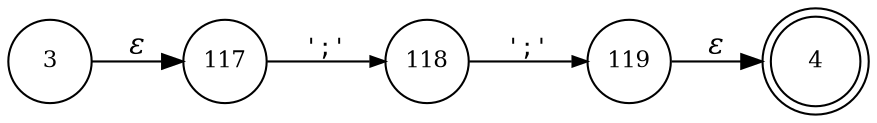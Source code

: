digraph ATN {
rankdir=LR;
s4[fontsize=11, label="4", shape=doublecircle, fixedsize=true, width=.6];
s3[fontsize=11,label="3", shape=circle, fixedsize=true, width=.55, peripheries=1];
s117[fontsize=11,label="117", shape=circle, fixedsize=true, width=.55, peripheries=1];
s118[fontsize=11,label="118", shape=circle, fixedsize=true, width=.55, peripheries=1];
s119[fontsize=11,label="119", shape=circle, fixedsize=true, width=.55, peripheries=1];
s3 -> s117 [fontname="Times-Italic", label="&epsilon;"];
s117 -> s118 [fontsize=11, fontname="Courier", arrowsize=.7, label = "';'", arrowhead = normal];
s118 -> s119 [fontsize=11, fontname="Courier", arrowsize=.7, label = "';'", arrowhead = normal];
s119 -> s4 [fontname="Times-Italic", label="&epsilon;"];
}